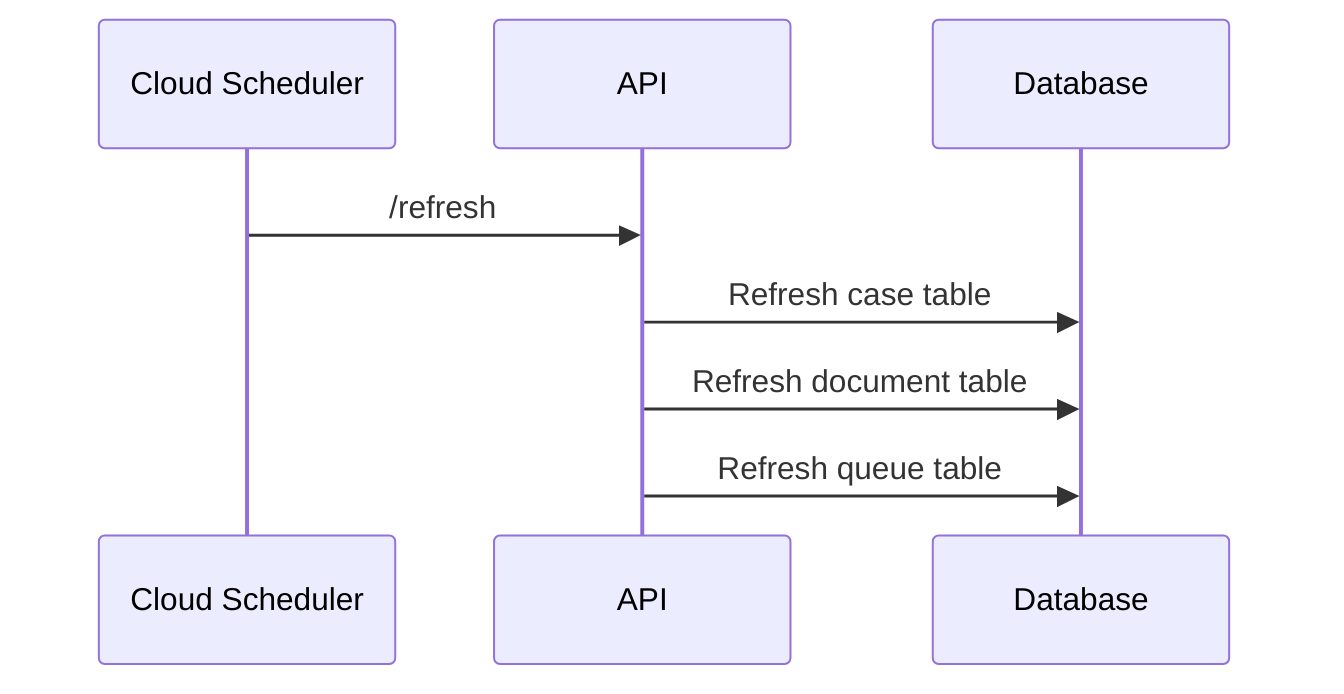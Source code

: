sequenceDiagram
  participant Cloud Scheduler
  participant API
  participant Database
  Cloud Scheduler->>API: /refresh
  API->>Database: Refresh case table
  API->>Database: Refresh document table
  API->>Database: Refresh queue table
